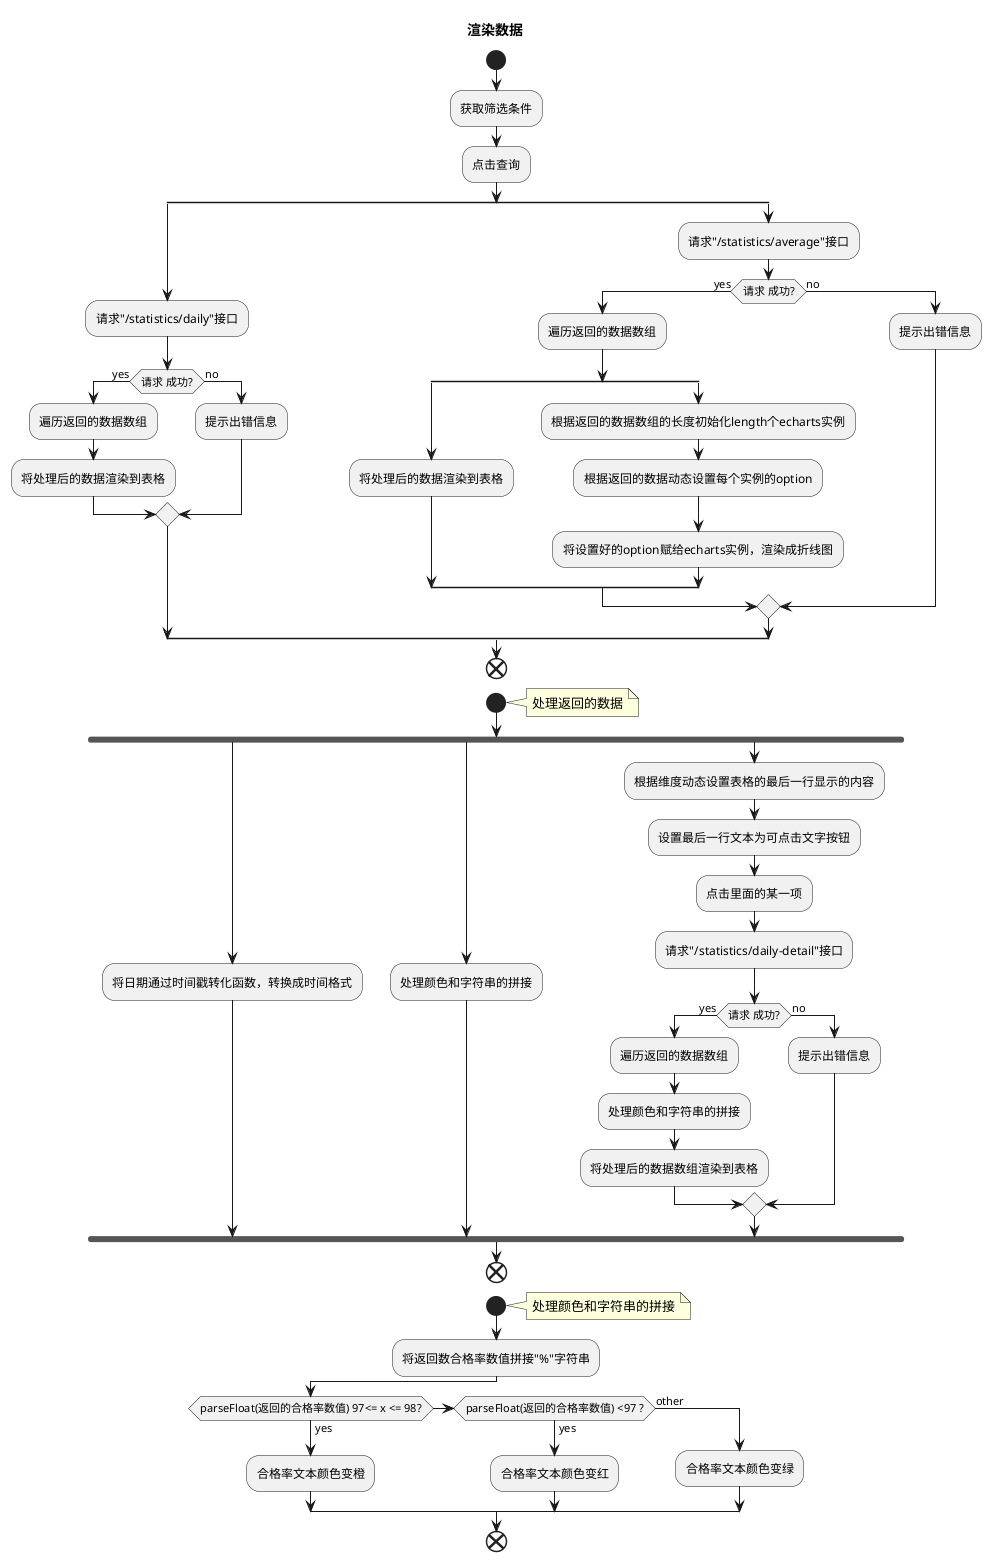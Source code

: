 @startuml
title 渲染数据

start
:获取筛选条件;
:点击查询;
split
  :请求"/statistics/daily"接口;
  if(请求 成功?) then (yes)
    :遍历返回的数据数组;
    :将处理后的数据渲染到表格;
  else (no)
    :提示出错信息;
  endif
split again
  :请求"/statistics/average"接口;
  if(请求 成功?) then (yes)
    :遍历返回的数据数组;
    split
    :将处理后的数据渲染到表格;
    split again
      :根据返回的数据数组的长度初始化length个echarts实例;
      :根据返回的数据动态设置每个实例的option;
      :将设置好的option赋给echarts实例，渲染成折线图;  
    end split
  else (no)
    :提示出错信息;
  endif
end split
end 

start
note right
  处理返回的数据
end note
fork
  :将日期通过时间戳转化函数，转换成时间格式;
fork again 
  :处理颜色和字符串的拼接;
fork again  
  :根据维度动态设置表格的最后一行显示的内容;
  :设置最后一行文本为可点击文字按钮;
  :点击里面的某一项;
  :请求"/statistics/daily-detail"接口;
  if(请求 成功?) then (yes)
    :遍历返回的数据数组;
    :处理颜色和字符串的拼接;
    :将处理后的数据数组渲染到表格;
  else (no)
    :提示出错信息;
  endif
end fork
end

start
note right
  处理颜色和字符串的拼接
end note
:将返回数合格率数值拼接"%"字符串;
if(parseFloat(返回的合格率数值) 97<= x <= 98?) then (yes)
  :合格率文本颜色变橙;
elseif(parseFloat(返回的合格率数值) <97 ?) then (yes)
  :合格率文本颜色变红;
else (other)
  :合格率文本颜色变绿;
endif
end
@enduml

@startuml
title 重置

start
:点击重置;
:将筛选条件和统计维度全部置空;
:将表格数组和折线图对象均置空;
:将图表组件隐藏;
end

@enduml

